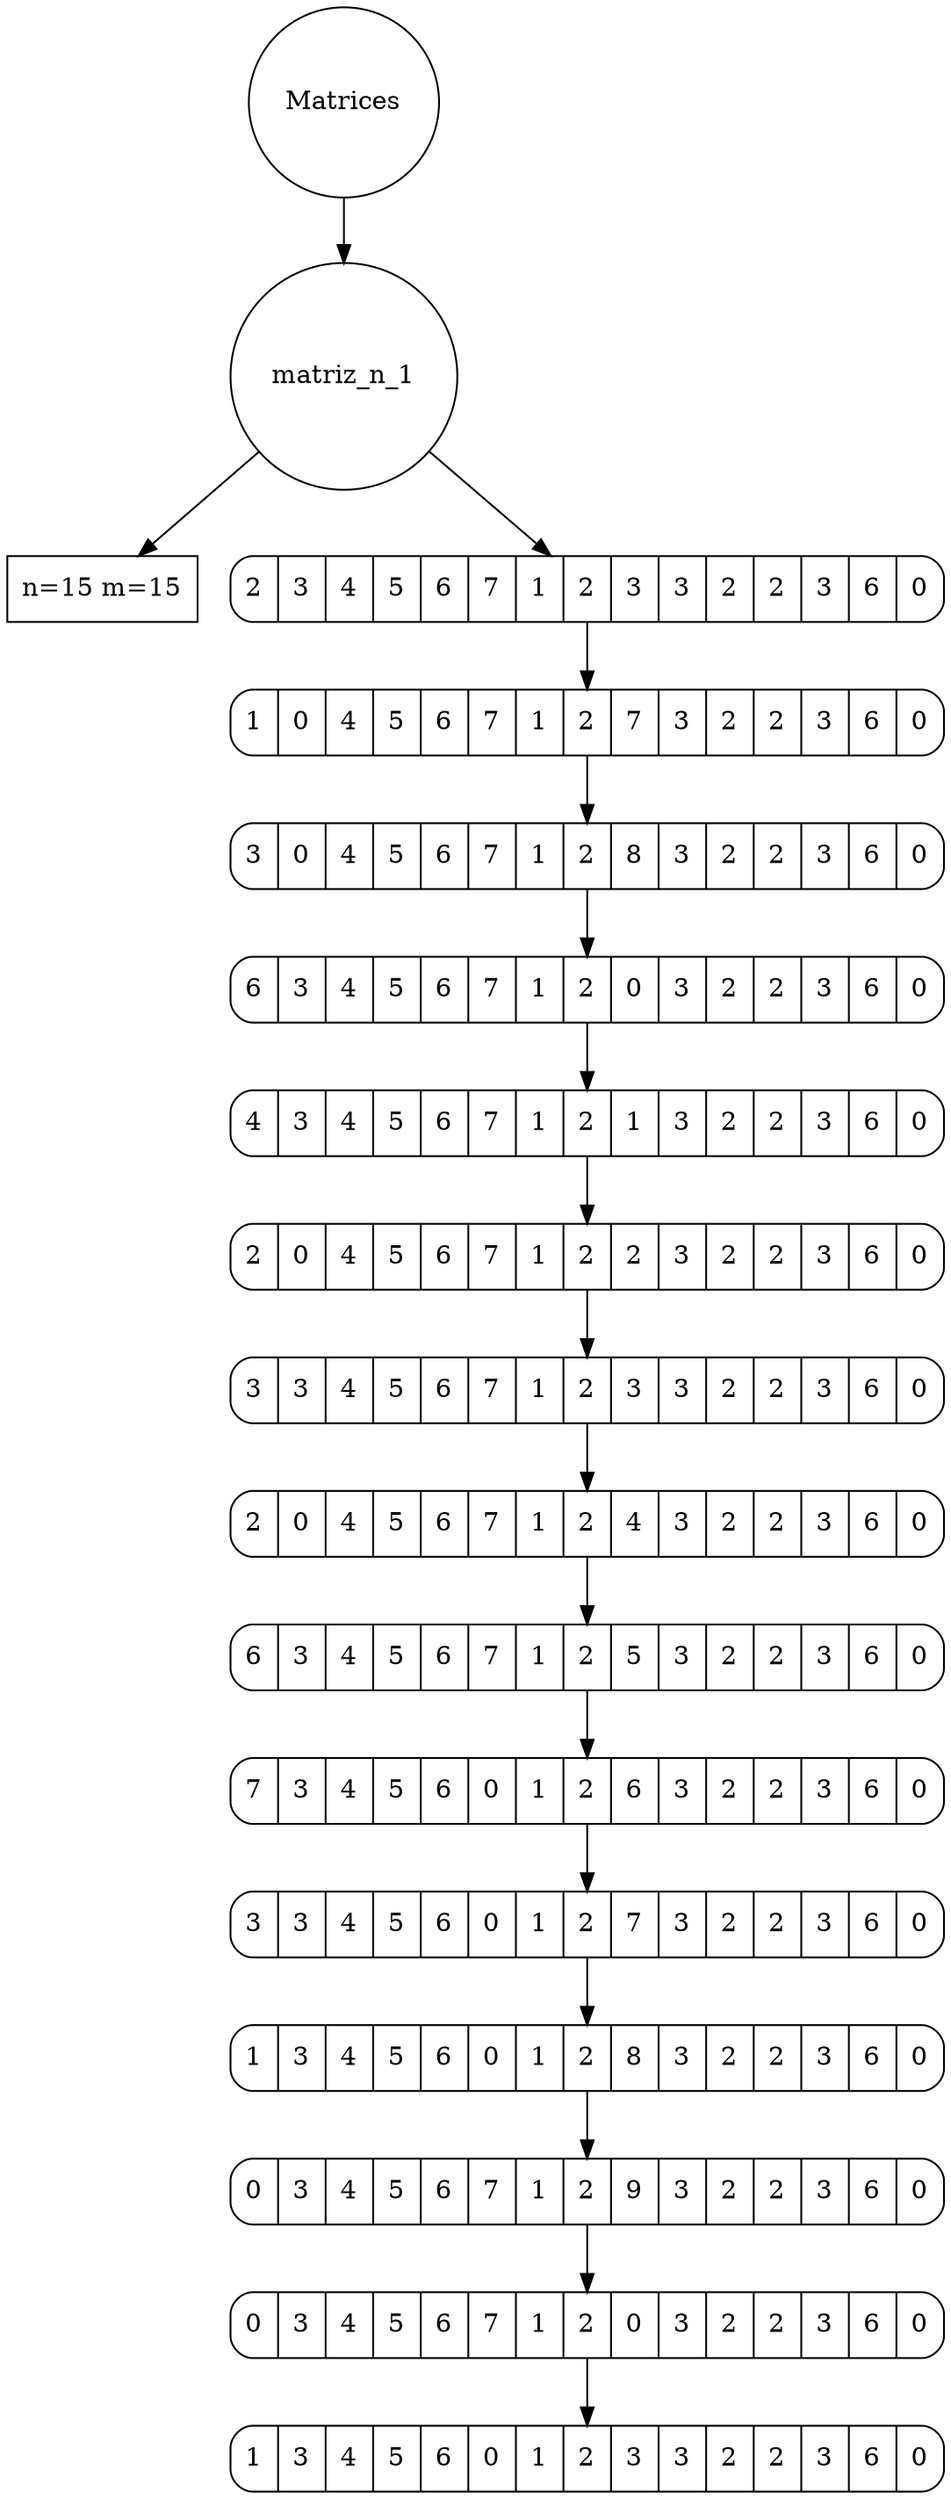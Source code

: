 digraph G{
A[label="Matrices", shape="circle"]
<lista.Nodo object at 0x000002A6D1CE7B20>[label="matriz_n_1",shape="circle"]
1515[label="n=15 m=15",shape="box"]
01515[label="{ { 2 | 3 | 4 | 5 | 6 | 7 | 1 | 2 | 3 | 3 | 2 | 2 | 3 | 6 | 0 } }",shape="Mrecord"]
11515[label="{ { 1 | 0 | 4 | 5 | 6 | 7 | 1 | 2 | 7 | 3 | 2 | 2 | 3 | 6 | 0 } }",shape="Mrecord"]
21515[label="{ { 3 | 0 | 4 | 5 | 6 | 7 | 1 | 2 | 8 | 3 | 2 | 2 | 3 | 6 | 0 } }",shape="Mrecord"]
31515[label="{ { 6 | 3 | 4 | 5 | 6 | 7 | 1 | 2 | 0 | 3 | 2 | 2 | 3 | 6 | 0 } }",shape="Mrecord"]
41515[label="{ { 4 | 3 | 4 | 5 | 6 | 7 | 1 | 2 | 1 | 3 | 2 | 2 | 3 | 6 | 0 } }",shape="Mrecord"]
51515[label="{ { 2 | 0 | 4 | 5 | 6 | 7 | 1 | 2 | 2 | 3 | 2 | 2 | 3 | 6 | 0 } }",shape="Mrecord"]
61515[label="{ { 3 | 3 | 4 | 5 | 6 | 7 | 1 | 2 | 3 | 3 | 2 | 2 | 3 | 6 | 0 } }",shape="Mrecord"]
71515[label="{ { 2 | 0 | 4 | 5 | 6 | 7 | 1 | 2 | 4 | 3 | 2 | 2 | 3 | 6 | 0 } }",shape="Mrecord"]
81515[label="{ { 6 | 3 | 4 | 5 | 6 | 7 | 1 | 2 | 5 | 3 | 2 | 2 | 3 | 6 | 0 } }",shape="Mrecord"]
91515[label="{ { 7 | 3 | 4 | 5 | 6 | 0 | 1 | 2 | 6 | 3 | 2 | 2 | 3 | 6 | 0 } }",shape="Mrecord"]
101515[label="{ { 3 | 3 | 4 | 5 | 6 | 0 | 1 | 2 | 7 | 3 | 2 | 2 | 3 | 6 | 0 } }",shape="Mrecord"]
111515[label="{ { 1 | 3 | 4 | 5 | 6 | 0 | 1 | 2 | 8 | 3 | 2 | 2 | 3 | 6 | 0 } }",shape="Mrecord"]
121515[label="{ { 0 | 3 | 4 | 5 | 6 | 7 | 1 | 2 | 9 | 3 | 2 | 2 | 3 | 6 | 0 } }",shape="Mrecord"]
131515[label="{ { 0 | 3 | 4 | 5 | 6 | 7 | 1 | 2 | 0 | 3 | 2 | 2 | 3 | 6 | 0 } }",shape="Mrecord"]
141515[label="{ { 1 | 3 | 4 | 5 | 6 | 0 | 1 | 2 | 3 | 3 | 2 | 2 | 3 | 6 | 0 } }",shape="Mrecord"]
A-><lista.Nodo object at 0x000002A6D1CE7B20>
<lista.Nodo object at 0x000002A6D1CE7B20>->1515
<lista.Nodo object at 0x000002A6D1CE7B20>->01515
01515->11515
11515->21515
21515->31515
31515->41515
41515->51515
51515->61515
61515->71515
71515->81515
81515->91515
91515->101515
101515->111515
111515->121515
121515->131515
131515->141515
}